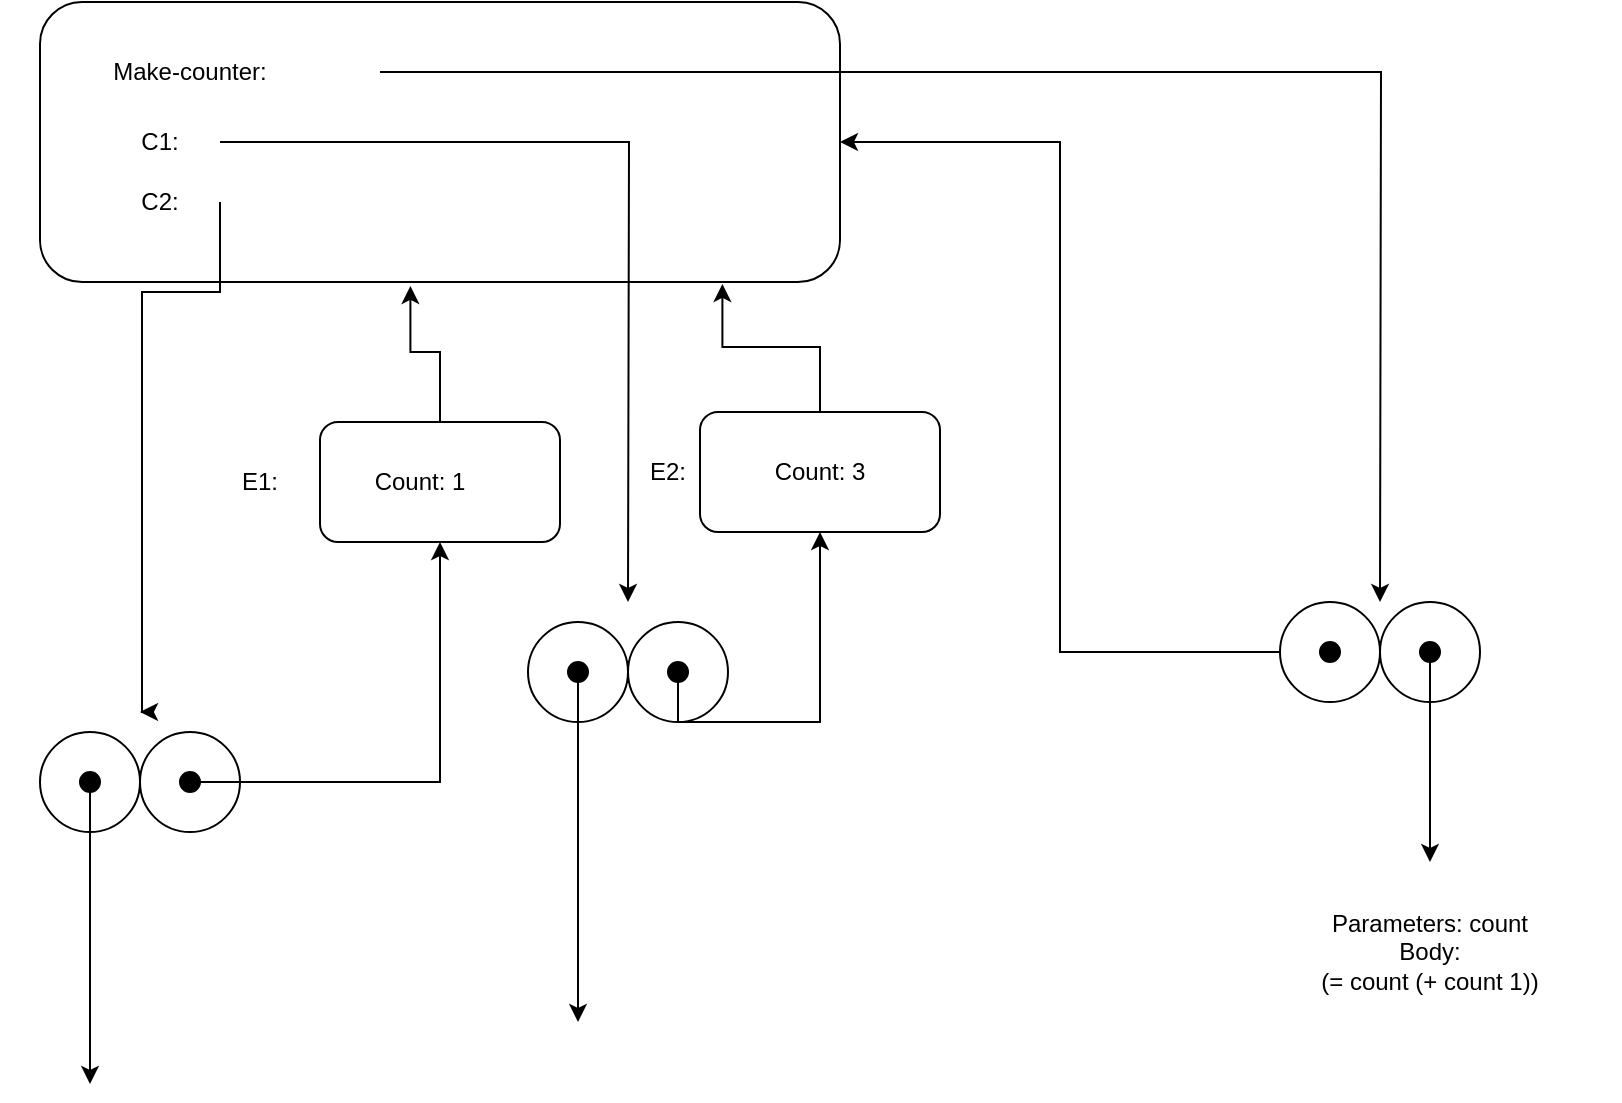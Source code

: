 <mxfile version="22.0.4" type="github">
  <diagram name="Page-1" id="yOKmYQuswJWHOCCd62I3">
    <mxGraphModel dx="954" dy="647" grid="1" gridSize="10" guides="1" tooltips="1" connect="1" arrows="1" fold="1" page="1" pageScale="1" pageWidth="827" pageHeight="1169" math="0" shadow="0">
      <root>
        <mxCell id="0" />
        <mxCell id="1" parent="0" />
        <mxCell id="xpancY9MTc2U8egce7NW-1" value="" style="rounded=1;whiteSpace=wrap;html=1;" vertex="1" parent="1">
          <mxGeometry x="70" y="70" width="400" height="140" as="geometry" />
        </mxCell>
        <mxCell id="xpancY9MTc2U8egce7NW-44" style="edgeStyle=orthogonalEdgeStyle;rounded=0;orthogonalLoop=1;jettySize=auto;html=1;exitX=1;exitY=0.5;exitDx=0;exitDy=0;" edge="1" parent="1" source="xpancY9MTc2U8egce7NW-2">
          <mxGeometry relative="1" as="geometry">
            <mxPoint x="740" y="370" as="targetPoint" />
          </mxGeometry>
        </mxCell>
        <mxCell id="xpancY9MTc2U8egce7NW-2" value="Make-counter:" style="text;html=1;strokeColor=none;fillColor=none;align=center;verticalAlign=middle;whiteSpace=wrap;rounded=0;" vertex="1" parent="1">
          <mxGeometry x="50" y="90" width="190" height="30" as="geometry" />
        </mxCell>
        <mxCell id="xpancY9MTc2U8egce7NW-6" style="edgeStyle=orthogonalEdgeStyle;rounded=0;orthogonalLoop=1;jettySize=auto;html=1;" edge="1" parent="1" source="xpancY9MTc2U8egce7NW-3">
          <mxGeometry relative="1" as="geometry">
            <mxPoint x="364" y="370" as="targetPoint" />
            <mxPoint x="-66" y="180" as="sourcePoint" />
          </mxGeometry>
        </mxCell>
        <mxCell id="xpancY9MTc2U8egce7NW-3" value="C1:" style="text;html=1;strokeColor=none;fillColor=none;align=center;verticalAlign=middle;whiteSpace=wrap;rounded=0;" vertex="1" parent="1">
          <mxGeometry x="100" y="125" width="60" height="30" as="geometry" />
        </mxCell>
        <mxCell id="xpancY9MTc2U8egce7NW-4" style="edgeStyle=orthogonalEdgeStyle;rounded=0;orthogonalLoop=1;jettySize=auto;html=1;exitX=0.5;exitY=1;exitDx=0;exitDy=0;" edge="1" parent="1" source="xpancY9MTc2U8egce7NW-1" target="xpancY9MTc2U8egce7NW-1">
          <mxGeometry relative="1" as="geometry" />
        </mxCell>
        <mxCell id="xpancY9MTc2U8egce7NW-7" value="" style="ellipse;whiteSpace=wrap;html=1;aspect=fixed;" vertex="1" parent="1">
          <mxGeometry x="314" y="380" width="50" height="50" as="geometry" />
        </mxCell>
        <mxCell id="xpancY9MTc2U8egce7NW-37" style="edgeStyle=orthogonalEdgeStyle;rounded=0;orthogonalLoop=1;jettySize=auto;html=1;exitX=0.5;exitY=1;exitDx=0;exitDy=0;" edge="1" parent="1" source="xpancY9MTc2U8egce7NW-8">
          <mxGeometry relative="1" as="geometry">
            <mxPoint x="339" y="580" as="targetPoint" />
          </mxGeometry>
        </mxCell>
        <mxCell id="xpancY9MTc2U8egce7NW-8" value="" style="ellipse;whiteSpace=wrap;html=1;aspect=fixed;fillColor=#000000;" vertex="1" parent="1">
          <mxGeometry x="334" y="400" width="10" height="10" as="geometry" />
        </mxCell>
        <mxCell id="xpancY9MTc2U8egce7NW-10" value="" style="ellipse;whiteSpace=wrap;html=1;aspect=fixed;" vertex="1" parent="1">
          <mxGeometry x="364" y="380" width="50" height="50" as="geometry" />
        </mxCell>
        <mxCell id="xpancY9MTc2U8egce7NW-39" style="edgeStyle=orthogonalEdgeStyle;rounded=0;orthogonalLoop=1;jettySize=auto;html=1;exitX=0.5;exitY=1;exitDx=0;exitDy=0;" edge="1" parent="1" source="xpancY9MTc2U8egce7NW-11" target="xpancY9MTc2U8egce7NW-36">
          <mxGeometry relative="1" as="geometry">
            <mxPoint x="389" y="650" as="targetPoint" />
          </mxGeometry>
        </mxCell>
        <mxCell id="xpancY9MTc2U8egce7NW-11" value="" style="ellipse;whiteSpace=wrap;html=1;aspect=fixed;fillColor=#000000;" vertex="1" parent="1">
          <mxGeometry x="384" y="400" width="10" height="10" as="geometry" />
        </mxCell>
        <mxCell id="xpancY9MTc2U8egce7NW-26" style="edgeStyle=orthogonalEdgeStyle;rounded=0;orthogonalLoop=1;jettySize=auto;html=1;exitX=1;exitY=0.5;exitDx=0;exitDy=0;" edge="1" parent="1" source="xpancY9MTc2U8egce7NW-27">
          <mxGeometry relative="1" as="geometry">
            <mxPoint x="120" y="425" as="targetPoint" />
            <Array as="points">
              <mxPoint x="121" y="215" />
            </Array>
          </mxGeometry>
        </mxCell>
        <mxCell id="xpancY9MTc2U8egce7NW-27" value="C2:" style="text;html=1;strokeColor=none;fillColor=none;align=center;verticalAlign=middle;whiteSpace=wrap;rounded=0;" vertex="1" parent="1">
          <mxGeometry x="100" y="155" width="60" height="30" as="geometry" />
        </mxCell>
        <mxCell id="xpancY9MTc2U8egce7NW-28" value="" style="ellipse;whiteSpace=wrap;html=1;aspect=fixed;" vertex="1" parent="1">
          <mxGeometry x="70" y="435" width="50" height="50" as="geometry" />
        </mxCell>
        <mxCell id="xpancY9MTc2U8egce7NW-38" style="edgeStyle=orthogonalEdgeStyle;rounded=0;orthogonalLoop=1;jettySize=auto;html=1;exitX=0.5;exitY=1;exitDx=0;exitDy=0;" edge="1" parent="1" source="xpancY9MTc2U8egce7NW-29">
          <mxGeometry relative="1" as="geometry">
            <mxPoint x="95" y="611" as="targetPoint" />
          </mxGeometry>
        </mxCell>
        <mxCell id="xpancY9MTc2U8egce7NW-29" value="" style="ellipse;whiteSpace=wrap;html=1;aspect=fixed;fillColor=#000000;" vertex="1" parent="1">
          <mxGeometry x="90" y="455" width="10" height="10" as="geometry" />
        </mxCell>
        <mxCell id="xpancY9MTc2U8egce7NW-30" value="" style="ellipse;whiteSpace=wrap;html=1;aspect=fixed;" vertex="1" parent="1">
          <mxGeometry x="120" y="435" width="50" height="50" as="geometry" />
        </mxCell>
        <mxCell id="xpancY9MTc2U8egce7NW-33" style="edgeStyle=orthogonalEdgeStyle;rounded=0;orthogonalLoop=1;jettySize=auto;html=1;exitX=1;exitY=0.5;exitDx=0;exitDy=0;entryX=0.5;entryY=1;entryDx=0;entryDy=0;" edge="1" parent="1" source="xpancY9MTc2U8egce7NW-31" target="xpancY9MTc2U8egce7NW-32">
          <mxGeometry relative="1" as="geometry" />
        </mxCell>
        <mxCell id="xpancY9MTc2U8egce7NW-31" value="" style="ellipse;whiteSpace=wrap;html=1;aspect=fixed;fillColor=#000000;" vertex="1" parent="1">
          <mxGeometry x="140" y="455" width="10" height="10" as="geometry" />
        </mxCell>
        <mxCell id="xpancY9MTc2U8egce7NW-32" value="" style="rounded=1;whiteSpace=wrap;html=1;" vertex="1" parent="1">
          <mxGeometry x="210" y="280" width="120" height="60" as="geometry" />
        </mxCell>
        <mxCell id="xpancY9MTc2U8egce7NW-34" value="E1:" style="text;html=1;strokeColor=none;fillColor=none;align=center;verticalAlign=middle;whiteSpace=wrap;rounded=0;" vertex="1" parent="1">
          <mxGeometry x="150" y="295" width="60" height="30" as="geometry" />
        </mxCell>
        <mxCell id="xpancY9MTc2U8egce7NW-35" value="E2:" style="text;html=1;strokeColor=none;fillColor=none;align=center;verticalAlign=middle;whiteSpace=wrap;rounded=0;" vertex="1" parent="1">
          <mxGeometry x="354" y="290" width="60" height="30" as="geometry" />
        </mxCell>
        <mxCell id="xpancY9MTc2U8egce7NW-36" value="" style="rounded=1;whiteSpace=wrap;html=1;" vertex="1" parent="1">
          <mxGeometry x="400" y="275" width="120" height="60" as="geometry" />
        </mxCell>
        <mxCell id="xpancY9MTc2U8egce7NW-40" style="edgeStyle=orthogonalEdgeStyle;rounded=0;orthogonalLoop=1;jettySize=auto;html=1;exitX=0.5;exitY=0;exitDx=0;exitDy=0;entryX=0.463;entryY=1.014;entryDx=0;entryDy=0;entryPerimeter=0;" edge="1" parent="1" source="xpancY9MTc2U8egce7NW-32" target="xpancY9MTc2U8egce7NW-1">
          <mxGeometry relative="1" as="geometry" />
        </mxCell>
        <mxCell id="xpancY9MTc2U8egce7NW-41" style="edgeStyle=orthogonalEdgeStyle;rounded=0;orthogonalLoop=1;jettySize=auto;html=1;exitX=0.5;exitY=0;exitDx=0;exitDy=0;entryX=0.853;entryY=1.007;entryDx=0;entryDy=0;entryPerimeter=0;" edge="1" parent="1" source="xpancY9MTc2U8egce7NW-36" target="xpancY9MTc2U8egce7NW-1">
          <mxGeometry relative="1" as="geometry" />
        </mxCell>
        <mxCell id="xpancY9MTc2U8egce7NW-42" value="Count: 1" style="text;html=1;strokeColor=none;fillColor=none;align=center;verticalAlign=middle;whiteSpace=wrap;rounded=0;" vertex="1" parent="1">
          <mxGeometry x="230" y="295" width="60" height="30" as="geometry" />
        </mxCell>
        <mxCell id="xpancY9MTc2U8egce7NW-43" value="Count: 3" style="text;html=1;strokeColor=none;fillColor=none;align=center;verticalAlign=middle;whiteSpace=wrap;rounded=0;" vertex="1" parent="1">
          <mxGeometry x="430" y="290" width="60" height="30" as="geometry" />
        </mxCell>
        <mxCell id="xpancY9MTc2U8egce7NW-52" style="edgeStyle=orthogonalEdgeStyle;rounded=0;orthogonalLoop=1;jettySize=auto;html=1;entryX=1;entryY=0.5;entryDx=0;entryDy=0;" edge="1" parent="1" source="xpancY9MTc2U8egce7NW-46" target="xpancY9MTc2U8egce7NW-1">
          <mxGeometry relative="1" as="geometry" />
        </mxCell>
        <mxCell id="xpancY9MTc2U8egce7NW-46" value="" style="ellipse;whiteSpace=wrap;html=1;aspect=fixed;" vertex="1" parent="1">
          <mxGeometry x="690" y="370" width="50" height="50" as="geometry" />
        </mxCell>
        <mxCell id="xpancY9MTc2U8egce7NW-47" value="" style="ellipse;whiteSpace=wrap;html=1;aspect=fixed;fillColor=#000000;" vertex="1" parent="1">
          <mxGeometry x="710" y="390" width="10" height="10" as="geometry" />
        </mxCell>
        <mxCell id="xpancY9MTc2U8egce7NW-48" value="" style="ellipse;whiteSpace=wrap;html=1;aspect=fixed;" vertex="1" parent="1">
          <mxGeometry x="740" y="370" width="50" height="50" as="geometry" />
        </mxCell>
        <mxCell id="xpancY9MTc2U8egce7NW-50" style="edgeStyle=orthogonalEdgeStyle;rounded=0;orthogonalLoop=1;jettySize=auto;html=1;exitX=0.5;exitY=1;exitDx=0;exitDy=0;" edge="1" parent="1" source="xpancY9MTc2U8egce7NW-49">
          <mxGeometry relative="1" as="geometry">
            <mxPoint x="765" y="500" as="targetPoint" />
          </mxGeometry>
        </mxCell>
        <mxCell id="xpancY9MTc2U8egce7NW-49" value="" style="ellipse;whiteSpace=wrap;html=1;aspect=fixed;fillColor=#000000;" vertex="1" parent="1">
          <mxGeometry x="760" y="390" width="10" height="10" as="geometry" />
        </mxCell>
        <mxCell id="xpancY9MTc2U8egce7NW-51" value="Parameters: count&lt;br&gt;Body:&lt;br&gt;(= count (+ count 1))" style="text;html=1;strokeColor=none;fillColor=none;align=center;verticalAlign=middle;whiteSpace=wrap;rounded=0;" vertex="1" parent="1">
          <mxGeometry x="670" y="520" width="190" height="50" as="geometry" />
        </mxCell>
      </root>
    </mxGraphModel>
  </diagram>
</mxfile>
